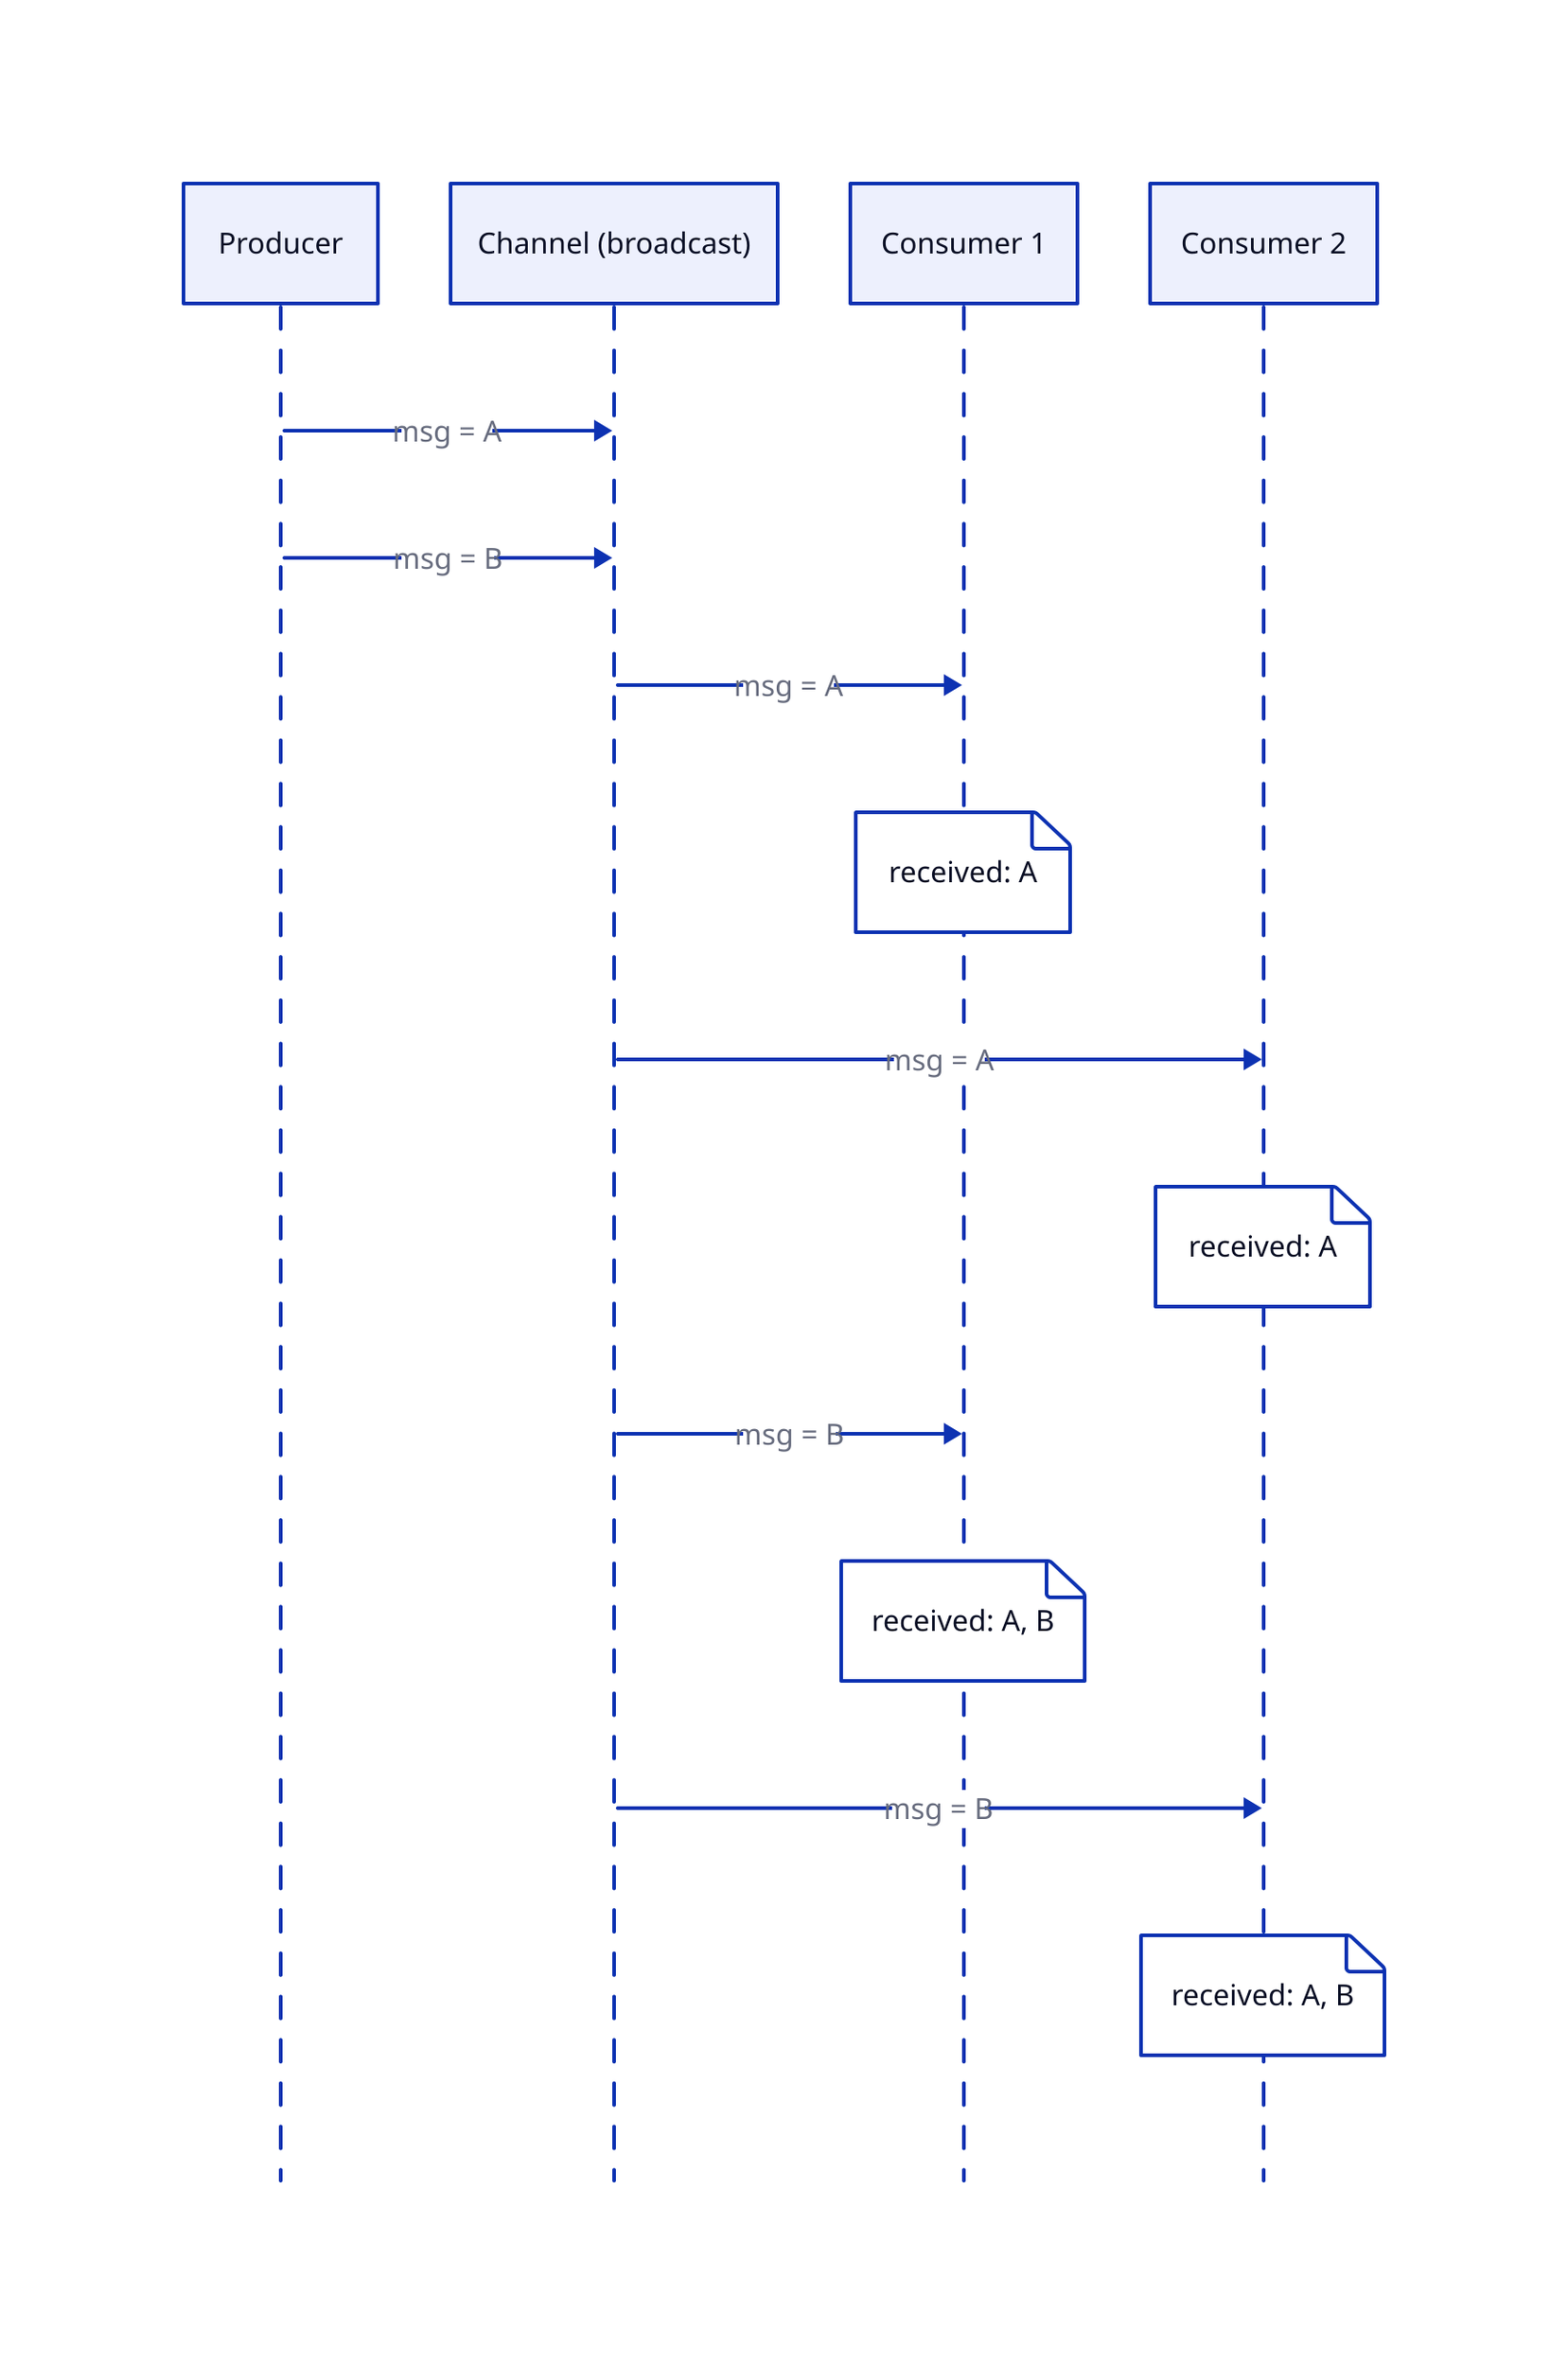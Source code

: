 shape: sequence_diagram

prod: Producer
chan: Channel (broadcast)
cons1: Consumer 1
cons2: Consumer 2

prod -> chan: msg = A
prod -> chan: msg = B

chan -> cons1: msg = A
cons1."received: A"
chan -> cons2: msg = A
cons2."received: A"

chan -> cons1: msg = B
cons1."received: A, B"
chan -> cons2: msg = B
cons2."received: A, B"

